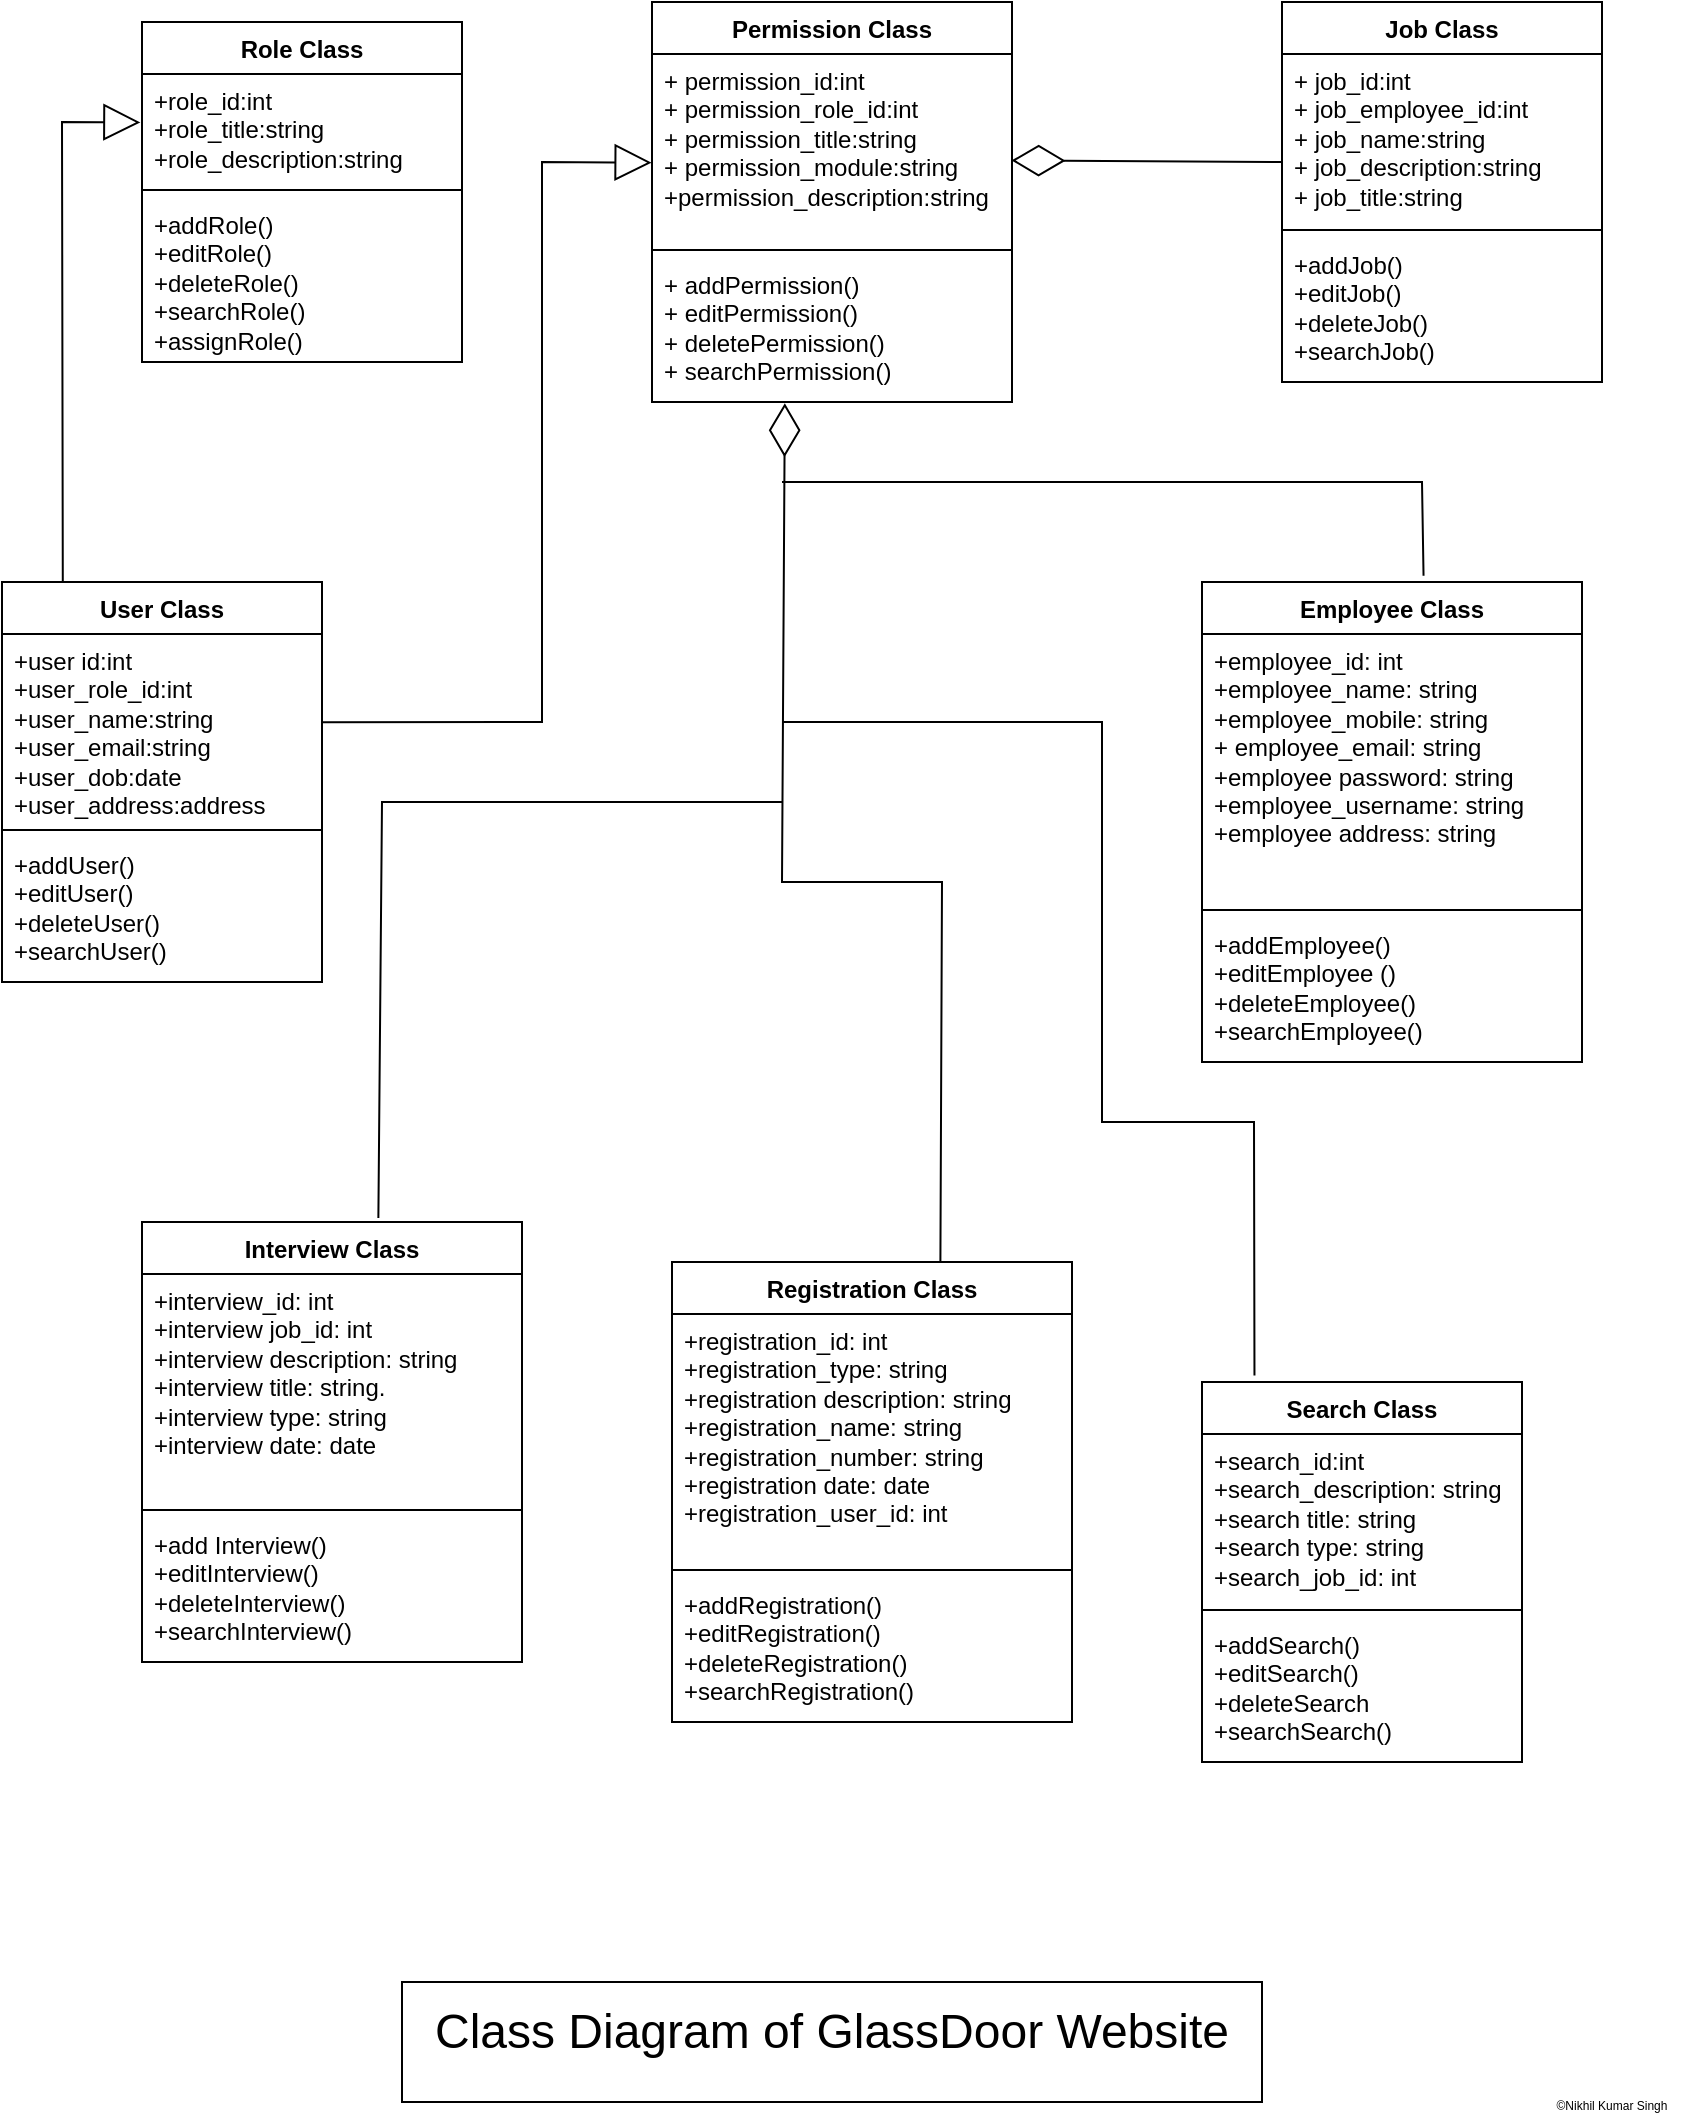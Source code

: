 <mxfile version="24.2.3" type="github">
  <diagram name="Page-1" id="nfeEX9lZdnO51pzId0Xy">
    <mxGraphModel dx="1165" dy="486" grid="1" gridSize="10" guides="1" tooltips="1" connect="1" arrows="1" fold="1" page="1" pageScale="1" pageWidth="850" pageHeight="1100" math="0" shadow="0">
      <root>
        <mxCell id="0" />
        <mxCell id="1" parent="0" />
        <mxCell id="OA4glWxXeKnGeNS-c6Ey-1" value="Role Class" style="swimlane;fontStyle=1;align=center;verticalAlign=top;childLayout=stackLayout;horizontal=1;startSize=26;horizontalStack=0;resizeParent=1;resizeParentMax=0;resizeLast=0;collapsible=1;marginBottom=0;whiteSpace=wrap;html=1;" vertex="1" parent="1">
          <mxGeometry x="80" y="50" width="160" height="170" as="geometry" />
        </mxCell>
        <mxCell id="OA4glWxXeKnGeNS-c6Ey-2" value="+role_id:int&lt;div&gt;+role_title:string&lt;br&gt;&lt;/div&gt;&lt;div&gt;+role_description:string&lt;br&gt;&lt;/div&gt;" style="text;strokeColor=none;fillColor=none;align=left;verticalAlign=top;spacingLeft=4;spacingRight=4;overflow=hidden;rotatable=0;points=[[0,0.5],[1,0.5]];portConstraint=eastwest;whiteSpace=wrap;html=1;" vertex="1" parent="OA4glWxXeKnGeNS-c6Ey-1">
          <mxGeometry y="26" width="160" height="54" as="geometry" />
        </mxCell>
        <mxCell id="OA4glWxXeKnGeNS-c6Ey-3" value="" style="line;strokeWidth=1;fillColor=none;align=left;verticalAlign=middle;spacingTop=-1;spacingLeft=3;spacingRight=3;rotatable=0;labelPosition=right;points=[];portConstraint=eastwest;strokeColor=inherit;" vertex="1" parent="OA4glWxXeKnGeNS-c6Ey-1">
          <mxGeometry y="80" width="160" height="8" as="geometry" />
        </mxCell>
        <mxCell id="OA4glWxXeKnGeNS-c6Ey-4" value="+addRole()&lt;div&gt;+editRole()&lt;br&gt;&lt;/div&gt;&lt;div&gt;+deleteRole()&lt;br&gt;&lt;/div&gt;&lt;div&gt;+searchRole()&lt;br&gt;&lt;/div&gt;&lt;div&gt;+assignRole()&lt;br&gt;&lt;/div&gt;" style="text;strokeColor=none;fillColor=none;align=left;verticalAlign=top;spacingLeft=4;spacingRight=4;overflow=hidden;rotatable=0;points=[[0,0.5],[1,0.5]];portConstraint=eastwest;whiteSpace=wrap;html=1;" vertex="1" parent="OA4glWxXeKnGeNS-c6Ey-1">
          <mxGeometry y="88" width="160" height="82" as="geometry" />
        </mxCell>
        <mxCell id="OA4glWxXeKnGeNS-c6Ey-5" value="Permission Class" style="swimlane;fontStyle=1;align=center;verticalAlign=top;childLayout=stackLayout;horizontal=1;startSize=26;horizontalStack=0;resizeParent=1;resizeParentMax=0;resizeLast=0;collapsible=1;marginBottom=0;whiteSpace=wrap;html=1;" vertex="1" parent="1">
          <mxGeometry x="335" y="40" width="180" height="200" as="geometry" />
        </mxCell>
        <mxCell id="OA4glWxXeKnGeNS-c6Ey-6" value="+ permission_id:int&lt;div&gt;+&lt;span style=&quot;background-color: initial;&quot;&gt;&amp;nbsp;permission_role_id:int&lt;/span&gt;&lt;/div&gt;&lt;div&gt;+ permission_title:string&lt;span style=&quot;background-color: initial;&quot;&gt;&lt;br&gt;&lt;/span&gt;&lt;/div&gt;&lt;div&gt;+ permission_module:string&lt;br&gt;&lt;/div&gt;&lt;div&gt;+permission_description:string&lt;/div&gt;&lt;div&gt;&lt;br&gt;&lt;/div&gt;" style="text;strokeColor=none;fillColor=none;align=left;verticalAlign=top;spacingLeft=4;spacingRight=4;overflow=hidden;rotatable=0;points=[[0,0.5],[1,0.5]];portConstraint=eastwest;whiteSpace=wrap;html=1;" vertex="1" parent="OA4glWxXeKnGeNS-c6Ey-5">
          <mxGeometry y="26" width="180" height="94" as="geometry" />
        </mxCell>
        <mxCell id="OA4glWxXeKnGeNS-c6Ey-7" value="" style="line;strokeWidth=1;fillColor=none;align=left;verticalAlign=middle;spacingTop=-1;spacingLeft=3;spacingRight=3;rotatable=0;labelPosition=right;points=[];portConstraint=eastwest;strokeColor=inherit;" vertex="1" parent="OA4glWxXeKnGeNS-c6Ey-5">
          <mxGeometry y="120" width="180" height="8" as="geometry" />
        </mxCell>
        <mxCell id="OA4glWxXeKnGeNS-c6Ey-8" value="+ addPermission()&lt;div&gt;+ editPermission()&lt;br&gt;&lt;/div&gt;&lt;div&gt;+ deletePermission()&lt;br&gt;&lt;/div&gt;&lt;div&gt;+ searchPermission()&lt;br&gt;&lt;/div&gt;" style="text;strokeColor=none;fillColor=none;align=left;verticalAlign=top;spacingLeft=4;spacingRight=4;overflow=hidden;rotatable=0;points=[[0,0.5],[1,0.5]];portConstraint=eastwest;whiteSpace=wrap;html=1;" vertex="1" parent="OA4glWxXeKnGeNS-c6Ey-5">
          <mxGeometry y="128" width="180" height="72" as="geometry" />
        </mxCell>
        <mxCell id="OA4glWxXeKnGeNS-c6Ey-9" value="Job Class" style="swimlane;fontStyle=1;align=center;verticalAlign=top;childLayout=stackLayout;horizontal=1;startSize=26;horizontalStack=0;resizeParent=1;resizeParentMax=0;resizeLast=0;collapsible=1;marginBottom=0;whiteSpace=wrap;html=1;" vertex="1" parent="1">
          <mxGeometry x="650" y="40" width="160" height="190" as="geometry" />
        </mxCell>
        <mxCell id="OA4glWxXeKnGeNS-c6Ey-10" value="+ job_id:int&lt;div&gt;+ job_employee_id:int&lt;br&gt;&lt;/div&gt;&lt;div&gt;+ job_name:string&lt;br&gt;&lt;/div&gt;&lt;div&gt;+ job_description:string&lt;br&gt;&lt;/div&gt;&lt;div&gt;+ job_title:string&lt;br&gt;&lt;/div&gt;" style="text;strokeColor=none;fillColor=none;align=left;verticalAlign=top;spacingLeft=4;spacingRight=4;overflow=hidden;rotatable=0;points=[[0,0.5],[1,0.5]];portConstraint=eastwest;whiteSpace=wrap;html=1;" vertex="1" parent="OA4glWxXeKnGeNS-c6Ey-9">
          <mxGeometry y="26" width="160" height="84" as="geometry" />
        </mxCell>
        <mxCell id="OA4glWxXeKnGeNS-c6Ey-11" value="" style="line;strokeWidth=1;fillColor=none;align=left;verticalAlign=middle;spacingTop=-1;spacingLeft=3;spacingRight=3;rotatable=0;labelPosition=right;points=[];portConstraint=eastwest;strokeColor=inherit;" vertex="1" parent="OA4glWxXeKnGeNS-c6Ey-9">
          <mxGeometry y="110" width="160" height="8" as="geometry" />
        </mxCell>
        <mxCell id="OA4glWxXeKnGeNS-c6Ey-12" value="+addJob()&lt;div&gt;+editJob()&lt;br&gt;&lt;/div&gt;&lt;div&gt;+deleteJob()&lt;br&gt;&lt;/div&gt;&lt;div&gt;+searchJob()&lt;br&gt;&lt;/div&gt;" style="text;strokeColor=none;fillColor=none;align=left;verticalAlign=top;spacingLeft=4;spacingRight=4;overflow=hidden;rotatable=0;points=[[0,0.5],[1,0.5]];portConstraint=eastwest;whiteSpace=wrap;html=1;" vertex="1" parent="OA4glWxXeKnGeNS-c6Ey-9">
          <mxGeometry y="118" width="160" height="72" as="geometry" />
        </mxCell>
        <mxCell id="OA4glWxXeKnGeNS-c6Ey-13" value="Employee Class" style="swimlane;fontStyle=1;align=center;verticalAlign=top;childLayout=stackLayout;horizontal=1;startSize=26;horizontalStack=0;resizeParent=1;resizeParentMax=0;resizeLast=0;collapsible=1;marginBottom=0;whiteSpace=wrap;html=1;" vertex="1" parent="1">
          <mxGeometry x="610" y="330" width="190" height="240" as="geometry" />
        </mxCell>
        <mxCell id="OA4glWxXeKnGeNS-c6Ey-14" value="+employee_id: int +employee_name: string +employee_mobile: string&lt;div&gt;+ employee_email: string +employee password: string +employee_username: string&amp;nbsp;&lt;/div&gt;&lt;div&gt;+employee address: string&amp;nbsp;&lt;/div&gt;" style="text;strokeColor=none;fillColor=none;align=left;verticalAlign=top;spacingLeft=4;spacingRight=4;overflow=hidden;rotatable=0;points=[[0,0.5],[1,0.5]];portConstraint=eastwest;whiteSpace=wrap;html=1;" vertex="1" parent="OA4glWxXeKnGeNS-c6Ey-13">
          <mxGeometry y="26" width="190" height="134" as="geometry" />
        </mxCell>
        <mxCell id="OA4glWxXeKnGeNS-c6Ey-15" value="" style="line;strokeWidth=1;fillColor=none;align=left;verticalAlign=middle;spacingTop=-1;spacingLeft=3;spacingRight=3;rotatable=0;labelPosition=right;points=[];portConstraint=eastwest;strokeColor=inherit;" vertex="1" parent="OA4glWxXeKnGeNS-c6Ey-13">
          <mxGeometry y="160" width="190" height="8" as="geometry" />
        </mxCell>
        <mxCell id="OA4glWxXeKnGeNS-c6Ey-16" value="+addEmployee()&amp;nbsp;&lt;div&gt;+editEmployee () +deleteEmployee() +searchEmployee()&lt;/div&gt;" style="text;strokeColor=none;fillColor=none;align=left;verticalAlign=top;spacingLeft=4;spacingRight=4;overflow=hidden;rotatable=0;points=[[0,0.5],[1,0.5]];portConstraint=eastwest;whiteSpace=wrap;html=1;" vertex="1" parent="OA4glWxXeKnGeNS-c6Ey-13">
          <mxGeometry y="168" width="190" height="72" as="geometry" />
        </mxCell>
        <mxCell id="OA4glWxXeKnGeNS-c6Ey-17" value="Search Class" style="swimlane;fontStyle=1;align=center;verticalAlign=top;childLayout=stackLayout;horizontal=1;startSize=26;horizontalStack=0;resizeParent=1;resizeParentMax=0;resizeLast=0;collapsible=1;marginBottom=0;whiteSpace=wrap;html=1;" vertex="1" parent="1">
          <mxGeometry x="610" y="730" width="160" height="190" as="geometry" />
        </mxCell>
        <mxCell id="OA4glWxXeKnGeNS-c6Ey-18" value="+search_id:int +search_description: string +search title: string&amp;nbsp;&lt;div&gt;&lt;span style=&quot;background-color: initial;&quot;&gt;+search type: string +search_job_id: int&amp;nbsp;&lt;/span&gt;&lt;/div&gt;" style="text;strokeColor=none;fillColor=none;align=left;verticalAlign=top;spacingLeft=4;spacingRight=4;overflow=hidden;rotatable=0;points=[[0,0.5],[1,0.5]];portConstraint=eastwest;whiteSpace=wrap;html=1;" vertex="1" parent="OA4glWxXeKnGeNS-c6Ey-17">
          <mxGeometry y="26" width="160" height="84" as="geometry" />
        </mxCell>
        <mxCell id="OA4glWxXeKnGeNS-c6Ey-19" value="" style="line;strokeWidth=1;fillColor=none;align=left;verticalAlign=middle;spacingTop=-1;spacingLeft=3;spacingRight=3;rotatable=0;labelPosition=right;points=[];portConstraint=eastwest;strokeColor=inherit;" vertex="1" parent="OA4glWxXeKnGeNS-c6Ey-17">
          <mxGeometry y="110" width="160" height="8" as="geometry" />
        </mxCell>
        <mxCell id="OA4glWxXeKnGeNS-c6Ey-20" value="+addSearch()&amp;nbsp;&lt;div&gt;+editSearch() +deleteSearch +searchSearch()&lt;/div&gt;" style="text;strokeColor=none;fillColor=none;align=left;verticalAlign=top;spacingLeft=4;spacingRight=4;overflow=hidden;rotatable=0;points=[[0,0.5],[1,0.5]];portConstraint=eastwest;whiteSpace=wrap;html=1;" vertex="1" parent="OA4glWxXeKnGeNS-c6Ey-17">
          <mxGeometry y="118" width="160" height="72" as="geometry" />
        </mxCell>
        <mxCell id="OA4glWxXeKnGeNS-c6Ey-21" value="Registration Class" style="swimlane;fontStyle=1;align=center;verticalAlign=top;childLayout=stackLayout;horizontal=1;startSize=26;horizontalStack=0;resizeParent=1;resizeParentMax=0;resizeLast=0;collapsible=1;marginBottom=0;whiteSpace=wrap;html=1;" vertex="1" parent="1">
          <mxGeometry x="345" y="670" width="200" height="230" as="geometry" />
        </mxCell>
        <mxCell id="OA4glWxXeKnGeNS-c6Ey-22" value="+registration_id: int +registration_type: string +registration description: string&amp;nbsp;&lt;div&gt;+registration_name: string +registration_number: string +registration date: date +registration_user_id: int&amp;nbsp;&lt;/div&gt;" style="text;strokeColor=none;fillColor=none;align=left;verticalAlign=top;spacingLeft=4;spacingRight=4;overflow=hidden;rotatable=0;points=[[0,0.5],[1,0.5]];portConstraint=eastwest;whiteSpace=wrap;html=1;" vertex="1" parent="OA4glWxXeKnGeNS-c6Ey-21">
          <mxGeometry y="26" width="200" height="124" as="geometry" />
        </mxCell>
        <mxCell id="OA4glWxXeKnGeNS-c6Ey-23" value="" style="line;strokeWidth=1;fillColor=none;align=left;verticalAlign=middle;spacingTop=-1;spacingLeft=3;spacingRight=3;rotatable=0;labelPosition=right;points=[];portConstraint=eastwest;strokeColor=inherit;" vertex="1" parent="OA4glWxXeKnGeNS-c6Ey-21">
          <mxGeometry y="150" width="200" height="8" as="geometry" />
        </mxCell>
        <mxCell id="OA4glWxXeKnGeNS-c6Ey-24" value="+addRegistration() +editRegistration() +deleteRegistration() +searchRegistration()" style="text;strokeColor=none;fillColor=none;align=left;verticalAlign=top;spacingLeft=4;spacingRight=4;overflow=hidden;rotatable=0;points=[[0,0.5],[1,0.5]];portConstraint=eastwest;whiteSpace=wrap;html=1;" vertex="1" parent="OA4glWxXeKnGeNS-c6Ey-21">
          <mxGeometry y="158" width="200" height="72" as="geometry" />
        </mxCell>
        <mxCell id="OA4glWxXeKnGeNS-c6Ey-25" value="Interview Class" style="swimlane;fontStyle=1;align=center;verticalAlign=top;childLayout=stackLayout;horizontal=1;startSize=26;horizontalStack=0;resizeParent=1;resizeParentMax=0;resizeLast=0;collapsible=1;marginBottom=0;whiteSpace=wrap;html=1;" vertex="1" parent="1">
          <mxGeometry x="80" y="650" width="190" height="220" as="geometry" />
        </mxCell>
        <mxCell id="OA4glWxXeKnGeNS-c6Ey-26" value="+interview_id: int&amp;nbsp;&lt;div&gt;+interview job_id: int&amp;nbsp;&lt;/div&gt;&lt;div&gt;+interview description: string&amp;nbsp;&lt;/div&gt;&lt;div&gt;+interview title: string.&lt;/div&gt;&lt;div&gt;+interview type: string&amp;nbsp;&lt;/div&gt;&lt;div&gt;+interview date: date&amp;nbsp;&lt;/div&gt;" style="text;strokeColor=none;fillColor=none;align=left;verticalAlign=top;spacingLeft=4;spacingRight=4;overflow=hidden;rotatable=0;points=[[0,0.5],[1,0.5]];portConstraint=eastwest;whiteSpace=wrap;html=1;" vertex="1" parent="OA4glWxXeKnGeNS-c6Ey-25">
          <mxGeometry y="26" width="190" height="114" as="geometry" />
        </mxCell>
        <mxCell id="OA4glWxXeKnGeNS-c6Ey-27" value="" style="line;strokeWidth=1;fillColor=none;align=left;verticalAlign=middle;spacingTop=-1;spacingLeft=3;spacingRight=3;rotatable=0;labelPosition=right;points=[];portConstraint=eastwest;strokeColor=inherit;" vertex="1" parent="OA4glWxXeKnGeNS-c6Ey-25">
          <mxGeometry y="140" width="190" height="8" as="geometry" />
        </mxCell>
        <mxCell id="OA4glWxXeKnGeNS-c6Ey-28" value="+add Interview()&amp;nbsp;&lt;div&gt;+editInterview() +deleteInterview() +searchInterview()&lt;/div&gt;" style="text;strokeColor=none;fillColor=none;align=left;verticalAlign=top;spacingLeft=4;spacingRight=4;overflow=hidden;rotatable=0;points=[[0,0.5],[1,0.5]];portConstraint=eastwest;whiteSpace=wrap;html=1;" vertex="1" parent="OA4glWxXeKnGeNS-c6Ey-25">
          <mxGeometry y="148" width="190" height="72" as="geometry" />
        </mxCell>
        <mxCell id="OA4glWxXeKnGeNS-c6Ey-29" value="User Class" style="swimlane;fontStyle=1;align=center;verticalAlign=top;childLayout=stackLayout;horizontal=1;startSize=26;horizontalStack=0;resizeParent=1;resizeParentMax=0;resizeLast=0;collapsible=1;marginBottom=0;whiteSpace=wrap;html=1;" vertex="1" parent="1">
          <mxGeometry x="10" y="330" width="160" height="200" as="geometry" />
        </mxCell>
        <mxCell id="OA4glWxXeKnGeNS-c6Ey-30" value="+user id:int&lt;div&gt;+user_role_id:int&lt;/div&gt;&lt;div&gt;+user_name:string&lt;/div&gt;&lt;div&gt;+user_email:string&lt;/div&gt;&lt;div&gt;+user_dob:date&lt;/div&gt;&lt;div&gt;+user_address:address&lt;/div&gt;" style="text;strokeColor=none;fillColor=none;align=left;verticalAlign=top;spacingLeft=4;spacingRight=4;overflow=hidden;rotatable=0;points=[[0,0.5],[1,0.5]];portConstraint=eastwest;whiteSpace=wrap;html=1;" vertex="1" parent="OA4glWxXeKnGeNS-c6Ey-29">
          <mxGeometry y="26" width="160" height="94" as="geometry" />
        </mxCell>
        <mxCell id="OA4glWxXeKnGeNS-c6Ey-31" value="" style="line;strokeWidth=1;fillColor=none;align=left;verticalAlign=middle;spacingTop=-1;spacingLeft=3;spacingRight=3;rotatable=0;labelPosition=right;points=[];portConstraint=eastwest;strokeColor=inherit;" vertex="1" parent="OA4glWxXeKnGeNS-c6Ey-29">
          <mxGeometry y="120" width="160" height="8" as="geometry" />
        </mxCell>
        <mxCell id="OA4glWxXeKnGeNS-c6Ey-32" value="+addUser()&amp;nbsp;&lt;div&gt;+editUser()&lt;/div&gt;&lt;div&gt;+deleteUser()&lt;/div&gt;&lt;div&gt;+searchUser()&lt;/div&gt;" style="text;strokeColor=none;fillColor=none;align=left;verticalAlign=top;spacingLeft=4;spacingRight=4;overflow=hidden;rotatable=0;points=[[0,0.5],[1,0.5]];portConstraint=eastwest;whiteSpace=wrap;html=1;" vertex="1" parent="OA4glWxXeKnGeNS-c6Ey-29">
          <mxGeometry y="128" width="160" height="72" as="geometry" />
        </mxCell>
        <mxCell id="OA4glWxXeKnGeNS-c6Ey-35" value="" style="endArrow=diamondThin;endFill=0;endSize=24;html=1;rounded=0;entryX=0.369;entryY=1.009;entryDx=0;entryDy=0;entryPerimeter=0;exitX=0.671;exitY=0.002;exitDx=0;exitDy=0;exitPerimeter=0;" edge="1" parent="1" source="OA4glWxXeKnGeNS-c6Ey-21" target="OA4glWxXeKnGeNS-c6Ey-8">
          <mxGeometry width="160" relative="1" as="geometry">
            <mxPoint x="480" y="660" as="sourcePoint" />
            <mxPoint x="610" y="380" as="targetPoint" />
            <Array as="points">
              <mxPoint x="480" y="480" />
              <mxPoint x="400" y="480" />
            </Array>
          </mxGeometry>
        </mxCell>
        <mxCell id="OA4glWxXeKnGeNS-c6Ey-36" value="" style="endArrow=block;endSize=16;endFill=0;html=1;rounded=0;exitX=0.19;exitY=0.001;exitDx=0;exitDy=0;exitPerimeter=0;entryX=-0.005;entryY=0.448;entryDx=0;entryDy=0;entryPerimeter=0;" edge="1" parent="1" source="OA4glWxXeKnGeNS-c6Ey-29" target="OA4glWxXeKnGeNS-c6Ey-2">
          <mxGeometry width="160" relative="1" as="geometry">
            <mxPoint x="70" y="250" as="sourcePoint" />
            <mxPoint x="230" y="250" as="targetPoint" />
            <Array as="points">
              <mxPoint x="40" y="100" />
            </Array>
          </mxGeometry>
        </mxCell>
        <mxCell id="OA4glWxXeKnGeNS-c6Ey-37" value="" style="endArrow=block;endSize=16;endFill=0;html=1;rounded=0;exitX=1.002;exitY=0.47;exitDx=0;exitDy=0;entryX=-0.001;entryY=0.578;entryDx=0;entryDy=0;entryPerimeter=0;exitPerimeter=0;" edge="1" parent="1" source="OA4glWxXeKnGeNS-c6Ey-30" target="OA4glWxXeKnGeNS-c6Ey-6">
          <mxGeometry width="160" relative="1" as="geometry">
            <mxPoint x="95" y="280" as="sourcePoint" />
            <mxPoint x="255" y="280" as="targetPoint" />
            <Array as="points">
              <mxPoint x="280" y="400" />
              <mxPoint x="280" y="120" />
            </Array>
          </mxGeometry>
        </mxCell>
        <mxCell id="OA4glWxXeKnGeNS-c6Ey-34" value="" style="endArrow=diamondThin;endFill=0;endSize=24;html=1;rounded=0;exitX=0;exitY=0.643;exitDx=0;exitDy=0;exitPerimeter=0;entryX=0.999;entryY=0.566;entryDx=0;entryDy=0;entryPerimeter=0;" edge="1" parent="1" source="OA4glWxXeKnGeNS-c6Ey-10" target="OA4glWxXeKnGeNS-c6Ey-6">
          <mxGeometry width="160" relative="1" as="geometry">
            <mxPoint x="570" y="180" as="sourcePoint" />
            <mxPoint x="520" y="120" as="targetPoint" />
          </mxGeometry>
        </mxCell>
        <mxCell id="OA4glWxXeKnGeNS-c6Ey-38" value="" style="endArrow=none;html=1;rounded=0;exitX=0.583;exitY=-0.013;exitDx=0;exitDy=0;exitPerimeter=0;" edge="1" parent="1" source="OA4glWxXeKnGeNS-c6Ey-13">
          <mxGeometry width="50" height="50" relative="1" as="geometry">
            <mxPoint x="530" y="330" as="sourcePoint" />
            <mxPoint x="400" y="280" as="targetPoint" />
            <Array as="points">
              <mxPoint x="720" y="280" />
            </Array>
          </mxGeometry>
        </mxCell>
        <mxCell id="OA4glWxXeKnGeNS-c6Ey-39" value="" style="endArrow=none;html=1;rounded=0;exitX=0.164;exitY=-0.017;exitDx=0;exitDy=0;exitPerimeter=0;" edge="1" parent="1" source="OA4glWxXeKnGeNS-c6Ey-17">
          <mxGeometry width="50" height="50" relative="1" as="geometry">
            <mxPoint x="630" y="710" as="sourcePoint" />
            <mxPoint x="400" y="400" as="targetPoint" />
            <Array as="points">
              <mxPoint x="636" y="600" />
              <mxPoint x="560" y="600" />
              <mxPoint x="560" y="400" />
            </Array>
          </mxGeometry>
        </mxCell>
        <mxCell id="OA4glWxXeKnGeNS-c6Ey-40" value="" style="endArrow=none;html=1;rounded=0;exitX=0.622;exitY=-0.009;exitDx=0;exitDy=0;exitPerimeter=0;" edge="1" parent="1" source="OA4glWxXeKnGeNS-c6Ey-25">
          <mxGeometry width="50" height="50" relative="1" as="geometry">
            <mxPoint x="220" y="590" as="sourcePoint" />
            <mxPoint x="400" y="440" as="targetPoint" />
            <Array as="points">
              <mxPoint x="200" y="440" />
            </Array>
          </mxGeometry>
        </mxCell>
        <mxCell id="OA4glWxXeKnGeNS-c6Ey-44" value="" style="rounded=0;whiteSpace=wrap;html=1;" vertex="1" parent="1">
          <mxGeometry x="210" y="1030" width="430" height="60" as="geometry" />
        </mxCell>
        <mxCell id="OA4glWxXeKnGeNS-c6Ey-43" value="&lt;font style=&quot;font-size: 24px;&quot;&gt;Class Diagram of GlassDoor Website&lt;/font&gt;" style="text;html=1;align=center;verticalAlign=middle;whiteSpace=wrap;rounded=0;" vertex="1" parent="1">
          <mxGeometry x="195" y="1040" width="460" height="30" as="geometry" />
        </mxCell>
        <mxCell id="OA4glWxXeKnGeNS-c6Ey-45" value="&lt;font style=&quot;font-size: 6px;&quot;&gt;©Nikhil Kumar Singh&lt;/font&gt;" style="text;html=1;align=center;verticalAlign=middle;whiteSpace=wrap;rounded=0;" vertex="1" parent="1">
          <mxGeometry x="780" y="1080" width="70" height="20" as="geometry" />
        </mxCell>
      </root>
    </mxGraphModel>
  </diagram>
</mxfile>
